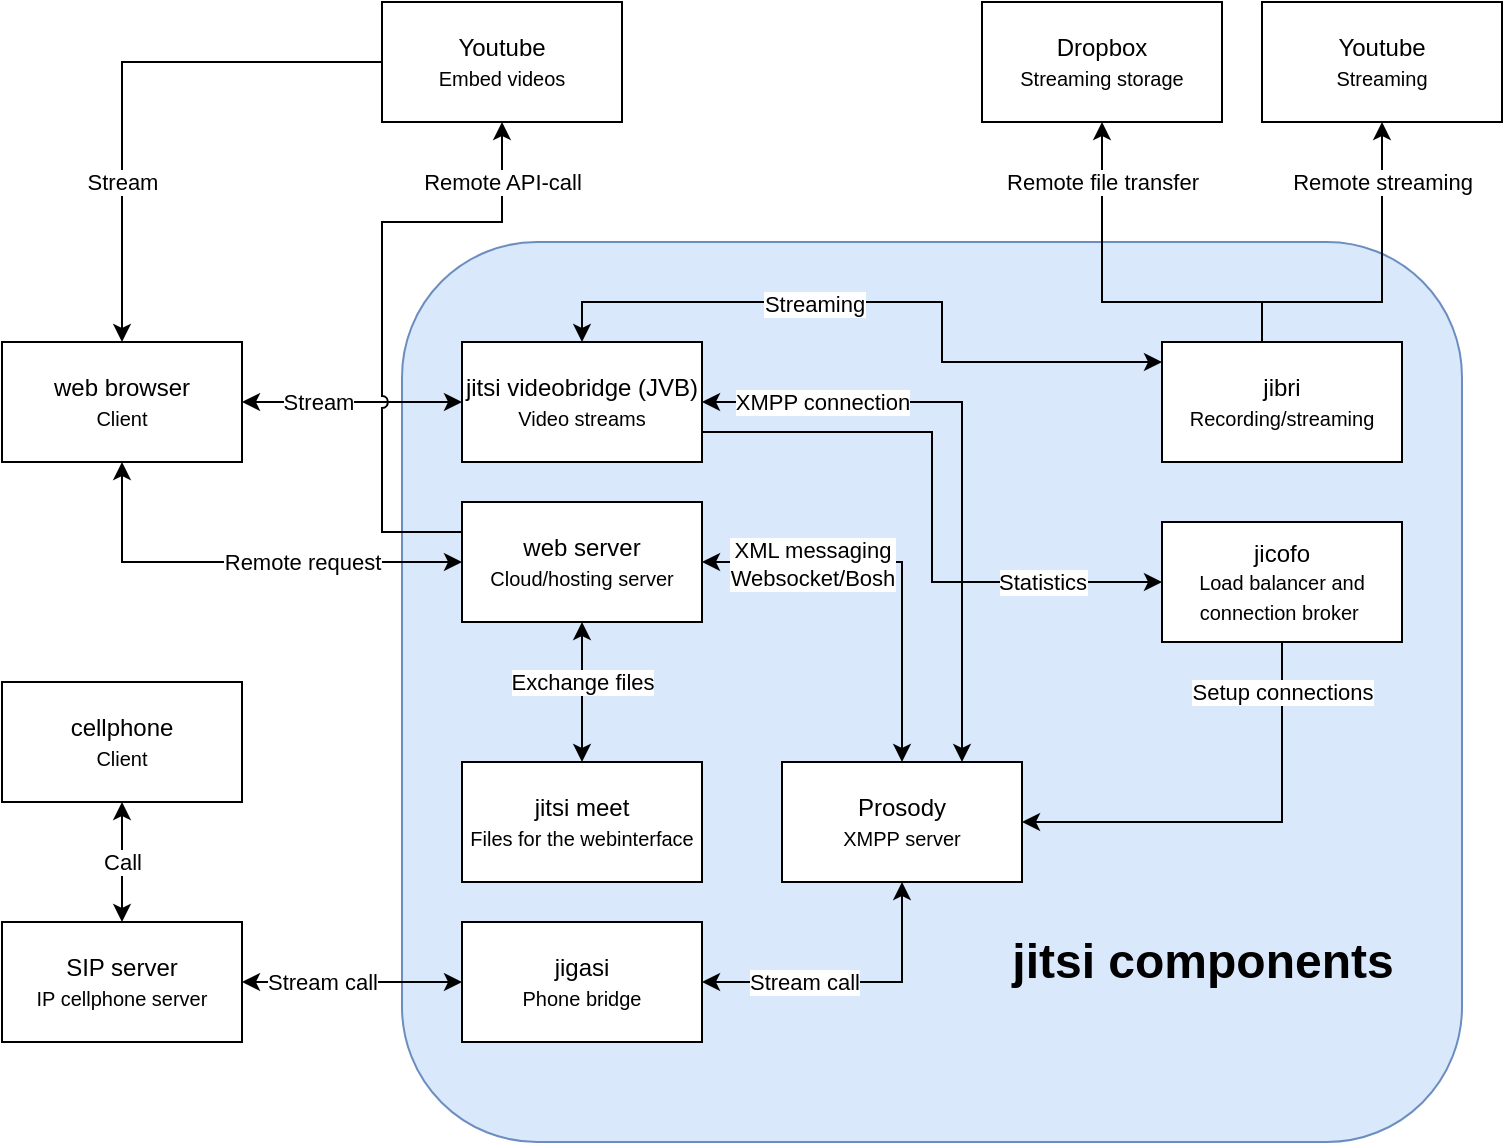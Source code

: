<mxfile version="23.1.1" type="device">
  <diagram id="QXML6594KEP0QQHdTgZ6" name="Page-1">
    <mxGraphModel dx="2954" dy="1155" grid="1" gridSize="10" guides="1" tooltips="1" connect="1" arrows="1" fold="1" page="1" pageScale="1" pageWidth="850" pageHeight="1100" math="0" shadow="0">
      <root>
        <mxCell id="0" />
        <mxCell id="1" parent="0" />
        <mxCell id="pvUubUURSTh6FhMX2Ca3-26" value="" style="rounded=1;whiteSpace=wrap;html=1;fillColor=#dae8fc;strokeColor=#6c8ebf;" parent="1" vertex="1">
          <mxGeometry x="220" y="140" width="530" height="450" as="geometry" />
        </mxCell>
        <mxCell id="pvUubUURSTh6FhMX2Ca3-68" value="" style="edgeStyle=orthogonalEdgeStyle;rounded=0;jumpStyle=arc;orthogonalLoop=1;jettySize=auto;html=1;startArrow=classic;startFill=1;endArrow=classic;endFill=1;" parent="1" source="pvUubUURSTh6FhMX2Ca3-1" target="pvUubUURSTh6FhMX2Ca3-10" edge="1">
          <mxGeometry relative="1" as="geometry">
            <Array as="points">
              <mxPoint x="310" y="380" />
              <mxPoint x="310" y="380" />
            </Array>
          </mxGeometry>
        </mxCell>
        <mxCell id="pvUubUURSTh6FhMX2Ca3-69" value="Exchange files" style="edgeLabel;html=1;align=center;verticalAlign=middle;resizable=0;points=[];" parent="pvUubUURSTh6FhMX2Ca3-68" vertex="1" connectable="0">
          <mxGeometry x="-0.243" y="1" relative="1" as="geometry">
            <mxPoint x="1" y="-13.33" as="offset" />
          </mxGeometry>
        </mxCell>
        <mxCell id="pvUubUURSTh6FhMX2Ca3-1" value="jitsi meet&lt;br&gt;&lt;font style=&quot;font-size: 10px&quot;&gt;Files for the webinterface&lt;/font&gt;" style="rounded=0;whiteSpace=wrap;html=1;" parent="1" vertex="1">
          <mxGeometry x="250" y="400" width="120" height="60" as="geometry" />
        </mxCell>
        <mxCell id="pvUubUURSTh6FhMX2Ca3-72" style="edgeStyle=orthogonalEdgeStyle;rounded=0;jumpStyle=arc;orthogonalLoop=1;jettySize=auto;html=1;exitX=1;exitY=0.5;exitDx=0;exitDy=0;entryX=0.75;entryY=0;entryDx=0;entryDy=0;startArrow=classic;startFill=1;endArrow=classic;endFill=1;" parent="1" source="pvUubUURSTh6FhMX2Ca3-2" target="pvUubUURSTh6FhMX2Ca3-7" edge="1">
          <mxGeometry relative="1" as="geometry" />
        </mxCell>
        <mxCell id="pvUubUURSTh6FhMX2Ca3-73" value="XMPP connection" style="edgeLabel;html=1;align=center;verticalAlign=middle;resizable=0;points=[];" parent="pvUubUURSTh6FhMX2Ca3-72" vertex="1" connectable="0">
          <mxGeometry x="0.528" y="-1" relative="1" as="geometry">
            <mxPoint x="-69" y="-107" as="offset" />
          </mxGeometry>
        </mxCell>
        <mxCell id="pvUubUURSTh6FhMX2Ca3-2" value="jitsi videobridge (JVB)&lt;br style=&quot;font-size: 10px&quot;&gt;&lt;font size=&quot;1&quot;&gt;Video streams&lt;/font&gt;" style="rounded=0;whiteSpace=wrap;html=1;" parent="1" vertex="1">
          <mxGeometry x="250" y="190" width="120" height="60" as="geometry" />
        </mxCell>
        <mxCell id="pvUubUURSTh6FhMX2Ca3-66" style="edgeStyle=orthogonalEdgeStyle;rounded=0;jumpStyle=arc;orthogonalLoop=1;jettySize=auto;html=1;exitX=0.5;exitY=1;exitDx=0;exitDy=0;entryX=1;entryY=0.5;entryDx=0;entryDy=0;startArrow=none;startFill=0;endArrow=classic;endFill=1;" parent="1" source="pvUubUURSTh6FhMX2Ca3-3" target="pvUubUURSTh6FhMX2Ca3-7" edge="1">
          <mxGeometry relative="1" as="geometry">
            <mxPoint x="660" y="370" as="sourcePoint" />
          </mxGeometry>
        </mxCell>
        <mxCell id="pvUubUURSTh6FhMX2Ca3-67" value="Setup connections" style="edgeLabel;html=1;align=center;verticalAlign=middle;resizable=0;points=[];" parent="pvUubUURSTh6FhMX2Ca3-66" vertex="1" connectable="0">
          <mxGeometry x="-0.052" y="-1" relative="1" as="geometry">
            <mxPoint x="14.17" y="-64" as="offset" />
          </mxGeometry>
        </mxCell>
        <mxCell id="2ZsEMSk0iOmP3PPSOyZ0-1" style="edgeStyle=orthogonalEdgeStyle;rounded=0;orthogonalLoop=1;jettySize=auto;html=1;exitX=0;exitY=0.5;exitDx=0;exitDy=0;entryX=1;entryY=0.75;entryDx=0;entryDy=0;startArrow=classic;startFill=1;endArrow=none;endFill=0;" parent="1" source="pvUubUURSTh6FhMX2Ca3-3" target="pvUubUURSTh6FhMX2Ca3-2" edge="1">
          <mxGeometry relative="1" as="geometry" />
        </mxCell>
        <mxCell id="2ZsEMSk0iOmP3PPSOyZ0-2" value="Statistics" style="edgeLabel;html=1;align=center;verticalAlign=middle;resizable=0;points=[];" parent="2ZsEMSk0iOmP3PPSOyZ0-1" vertex="1" connectable="0">
          <mxGeometry x="-0.705" y="1" relative="1" as="geometry">
            <mxPoint x="-15" y="-1" as="offset" />
          </mxGeometry>
        </mxCell>
        <mxCell id="pvUubUURSTh6FhMX2Ca3-3" value="jicofo&lt;br&gt;&lt;font style=&quot;font-size: 10px&quot;&gt;Load balancer and connection broker&amp;nbsp;&lt;/font&gt;" style="rounded=0;whiteSpace=wrap;html=1;" parent="1" vertex="1">
          <mxGeometry x="600" y="280" width="120" height="60" as="geometry" />
        </mxCell>
        <mxCell id="pvUubUURSTh6FhMX2Ca3-19" style="edgeStyle=orthogonalEdgeStyle;rounded=0;orthogonalLoop=1;jettySize=auto;html=1;entryX=0.5;entryY=0;entryDx=0;entryDy=0;startArrow=classic;startFill=1;" parent="1" source="pvUubUURSTh6FhMX2Ca3-4" target="pvUubUURSTh6FhMX2Ca3-2" edge="1">
          <mxGeometry relative="1" as="geometry">
            <Array as="points">
              <mxPoint x="490" y="200" />
              <mxPoint x="490" y="170" />
              <mxPoint x="310" y="170" />
            </Array>
          </mxGeometry>
        </mxCell>
        <mxCell id="pvUubUURSTh6FhMX2Ca3-54" value="Streaming" style="edgeLabel;html=1;align=center;verticalAlign=middle;resizable=0;points=[];" parent="pvUubUURSTh6FhMX2Ca3-19" vertex="1" connectable="0">
          <mxGeometry x="0.063" y="1" relative="1" as="geometry">
            <mxPoint x="-24" as="offset" />
          </mxGeometry>
        </mxCell>
        <mxCell id="pvUubUURSTh6FhMX2Ca3-55" style="edgeStyle=orthogonalEdgeStyle;rounded=0;jumpStyle=arc;orthogonalLoop=1;jettySize=auto;html=1;entryX=0.5;entryY=1;entryDx=0;entryDy=0;startArrow=none;startFill=0;endArrow=classic;endFill=1;" parent="1" source="pvUubUURSTh6FhMX2Ca3-4" target="pvUubUURSTh6FhMX2Ca3-34" edge="1">
          <mxGeometry relative="1" as="geometry">
            <Array as="points">
              <mxPoint x="650" y="170" />
              <mxPoint x="570" y="170" />
            </Array>
          </mxGeometry>
        </mxCell>
        <mxCell id="pvUubUURSTh6FhMX2Ca3-56" value="Remote file transfer" style="edgeLabel;html=1;align=center;verticalAlign=middle;resizable=0;points=[];" parent="pvUubUURSTh6FhMX2Ca3-55" vertex="1" connectable="0">
          <mxGeometry x="0.646" y="2" relative="1" as="geometry">
            <mxPoint x="2" y="-3.33" as="offset" />
          </mxGeometry>
        </mxCell>
        <mxCell id="pvUubUURSTh6FhMX2Ca3-57" style="edgeStyle=orthogonalEdgeStyle;rounded=0;jumpStyle=arc;orthogonalLoop=1;jettySize=auto;html=1;exitX=0.5;exitY=0;exitDx=0;exitDy=0;entryX=0.5;entryY=1;entryDx=0;entryDy=0;startArrow=none;startFill=0;endArrow=classic;endFill=1;" parent="1" source="pvUubUURSTh6FhMX2Ca3-4" target="pvUubUURSTh6FhMX2Ca3-33" edge="1">
          <mxGeometry relative="1" as="geometry">
            <Array as="points">
              <mxPoint x="650" y="170" />
              <mxPoint x="710" y="170" />
            </Array>
          </mxGeometry>
        </mxCell>
        <mxCell id="pvUubUURSTh6FhMX2Ca3-58" value="Remote streaming" style="edgeLabel;html=1;align=center;verticalAlign=middle;resizable=0;points=[];" parent="pvUubUURSTh6FhMX2Ca3-57" vertex="1" connectable="0">
          <mxGeometry x="0.594" relative="1" as="geometry">
            <mxPoint y="-6.67" as="offset" />
          </mxGeometry>
        </mxCell>
        <mxCell id="pvUubUURSTh6FhMX2Ca3-4" value="jibri&lt;br style=&quot;font-size: 7px&quot;&gt;&lt;font size=&quot;1&quot;&gt;Recording/streaming&lt;/font&gt;" style="rounded=0;whiteSpace=wrap;html=1;" parent="1" vertex="1">
          <mxGeometry x="600" y="190" width="120" height="60" as="geometry" />
        </mxCell>
        <mxCell id="pvUubUURSTh6FhMX2Ca3-21" value="" style="edgeStyle=orthogonalEdgeStyle;rounded=0;orthogonalLoop=1;jettySize=auto;html=1;startArrow=classic;startFill=1;" parent="1" source="pvUubUURSTh6FhMX2Ca3-5" target="pvUubUURSTh6FhMX2Ca3-6" edge="1">
          <mxGeometry relative="1" as="geometry" />
        </mxCell>
        <mxCell id="pvUubUURSTh6FhMX2Ca3-61" value="Stream call" style="edgeLabel;html=1;align=center;verticalAlign=middle;resizable=0;points=[];" parent="pvUubUURSTh6FhMX2Ca3-21" vertex="1" connectable="0">
          <mxGeometry x="-0.304" y="-1" relative="1" as="geometry">
            <mxPoint x="1.67" y="-1" as="offset" />
          </mxGeometry>
        </mxCell>
        <mxCell id="pvUubUURSTh6FhMX2Ca3-5" value="SIP server&lt;br style=&quot;font-size: 10px&quot;&gt;&lt;font size=&quot;1&quot;&gt;IP cellphone server&lt;/font&gt;" style="rounded=0;whiteSpace=wrap;html=1;" parent="1" vertex="1">
          <mxGeometry x="20" y="480" width="120" height="60" as="geometry" />
        </mxCell>
        <mxCell id="pvUubUURSTh6FhMX2Ca3-22" value="" style="edgeStyle=orthogonalEdgeStyle;rounded=0;orthogonalLoop=1;jettySize=auto;html=1;startArrow=classic;startFill=1;" parent="1" source="pvUubUURSTh6FhMX2Ca3-6" target="pvUubUURSTh6FhMX2Ca3-7" edge="1">
          <mxGeometry relative="1" as="geometry" />
        </mxCell>
        <mxCell id="pvUubUURSTh6FhMX2Ca3-62" value="Stream call" style="edgeLabel;html=1;align=center;verticalAlign=middle;resizable=0;points=[];" parent="pvUubUURSTh6FhMX2Ca3-22" vertex="1" connectable="0">
          <mxGeometry x="-0.108" y="-1" relative="1" as="geometry">
            <mxPoint x="-16.67" y="-1" as="offset" />
          </mxGeometry>
        </mxCell>
        <mxCell id="pvUubUURSTh6FhMX2Ca3-6" value="jigasi&lt;br style=&quot;font-size: 10px&quot;&gt;&lt;font size=&quot;1&quot;&gt;Phone bridge&lt;/font&gt;" style="rounded=0;whiteSpace=wrap;html=1;" parent="1" vertex="1">
          <mxGeometry x="250" y="480" width="120" height="60" as="geometry" />
        </mxCell>
        <mxCell id="pvUubUURSTh6FhMX2Ca3-14" style="edgeStyle=orthogonalEdgeStyle;rounded=0;orthogonalLoop=1;jettySize=auto;html=1;exitX=0.5;exitY=0;exitDx=0;exitDy=0;entryX=1;entryY=0.5;entryDx=0;entryDy=0;startArrow=classic;startFill=1;" parent="1" source="pvUubUURSTh6FhMX2Ca3-7" target="pvUubUURSTh6FhMX2Ca3-10" edge="1">
          <mxGeometry relative="1" as="geometry" />
        </mxCell>
        <mxCell id="pvUubUURSTh6FhMX2Ca3-74" value="XML messaging&lt;br&gt;Websocket/Bosh" style="edgeLabel;html=1;align=center;verticalAlign=middle;resizable=0;points=[];" parent="pvUubUURSTh6FhMX2Ca3-14" vertex="1" connectable="0">
          <mxGeometry x="-0.668" y="2" relative="1" as="geometry">
            <mxPoint x="-43" y="-66.67" as="offset" />
          </mxGeometry>
        </mxCell>
        <mxCell id="pvUubUURSTh6FhMX2Ca3-7" value="Prosody&lt;br style=&quot;font-size: 10px&quot;&gt;&lt;font size=&quot;1&quot;&gt;XMPP server&lt;/font&gt;" style="rounded=0;whiteSpace=wrap;html=1;" parent="1" vertex="1">
          <mxGeometry x="410" y="400" width="120" height="60" as="geometry" />
        </mxCell>
        <mxCell id="pvUubUURSTh6FhMX2Ca3-30" style="edgeStyle=orthogonalEdgeStyle;rounded=0;orthogonalLoop=1;jettySize=auto;html=1;entryX=0;entryY=0.5;entryDx=0;entryDy=0;startArrow=classic;startFill=1;" parent="1" source="pvUubUURSTh6FhMX2Ca3-8" target="pvUubUURSTh6FhMX2Ca3-10" edge="1">
          <mxGeometry relative="1" as="geometry">
            <Array as="points">
              <mxPoint x="80" y="300" />
            </Array>
          </mxGeometry>
        </mxCell>
        <mxCell id="pvUubUURSTh6FhMX2Ca3-49" value="Remote request" style="edgeLabel;html=1;align=center;verticalAlign=middle;resizable=0;points=[];" parent="pvUubUURSTh6FhMX2Ca3-30" vertex="1" connectable="0">
          <mxGeometry x="0.147" y="1" relative="1" as="geometry">
            <mxPoint x="14.17" y="1" as="offset" />
          </mxGeometry>
        </mxCell>
        <mxCell id="pvUubUURSTh6FhMX2Ca3-31" style="edgeStyle=orthogonalEdgeStyle;rounded=0;orthogonalLoop=1;jettySize=auto;html=1;entryX=0;entryY=0.5;entryDx=0;entryDy=0;startArrow=classic;startFill=1;" parent="1" source="pvUubUURSTh6FhMX2Ca3-8" target="pvUubUURSTh6FhMX2Ca3-2" edge="1">
          <mxGeometry relative="1" as="geometry" />
        </mxCell>
        <mxCell id="pvUubUURSTh6FhMX2Ca3-50" value="Stream" style="edgeLabel;html=1;align=center;verticalAlign=middle;resizable=0;points=[];" parent="pvUubUURSTh6FhMX2Ca3-31" vertex="1" connectable="0">
          <mxGeometry x="-0.23" y="1" relative="1" as="geometry">
            <mxPoint x="-5" y="1" as="offset" />
          </mxGeometry>
        </mxCell>
        <mxCell id="pvUubUURSTh6FhMX2Ca3-8" value="web browser&lt;br&gt;&lt;font style=&quot;font-size: 10px&quot;&gt;Client&lt;/font&gt;" style="rounded=0;whiteSpace=wrap;html=1;" parent="1" vertex="1">
          <mxGeometry x="20" y="190" width="120" height="60" as="geometry" />
        </mxCell>
        <mxCell id="pvUubUURSTh6FhMX2Ca3-20" value="" style="edgeStyle=orthogonalEdgeStyle;rounded=0;orthogonalLoop=1;jettySize=auto;html=1;startArrow=classic;startFill=1;" parent="1" source="pvUubUURSTh6FhMX2Ca3-9" target="pvUubUURSTh6FhMX2Ca3-5" edge="1">
          <mxGeometry relative="1" as="geometry">
            <Array as="points">
              <mxPoint x="80" y="460" />
              <mxPoint x="80" y="460" />
            </Array>
          </mxGeometry>
        </mxCell>
        <mxCell id="pvUubUURSTh6FhMX2Ca3-59" value="Call" style="edgeLabel;html=1;align=center;verticalAlign=middle;resizable=0;points=[];" parent="pvUubUURSTh6FhMX2Ca3-20" vertex="1" connectable="0">
          <mxGeometry x="0.195" y="-1" relative="1" as="geometry">
            <mxPoint x="1" y="-5.83" as="offset" />
          </mxGeometry>
        </mxCell>
        <mxCell id="pvUubUURSTh6FhMX2Ca3-9" value="cellphone&lt;br style=&quot;font-size: 10px&quot;&gt;&lt;font size=&quot;1&quot;&gt;Client&lt;/font&gt;" style="rounded=0;whiteSpace=wrap;html=1;" parent="1" vertex="1">
          <mxGeometry x="20" y="360" width="120" height="60" as="geometry" />
        </mxCell>
        <mxCell id="pvUubUURSTh6FhMX2Ca3-42" style="edgeStyle=orthogonalEdgeStyle;rounded=0;jumpStyle=arc;orthogonalLoop=1;jettySize=auto;html=1;exitX=0;exitY=0.25;exitDx=0;exitDy=0;entryX=0.5;entryY=1;entryDx=0;entryDy=0;startArrow=none;startFill=0;" parent="1" source="pvUubUURSTh6FhMX2Ca3-10" target="pvUubUURSTh6FhMX2Ca3-32" edge="1">
          <mxGeometry relative="1" as="geometry">
            <Array as="points">
              <mxPoint x="210" y="285" />
              <mxPoint x="210" y="130" />
              <mxPoint x="270" y="130" />
            </Array>
          </mxGeometry>
        </mxCell>
        <mxCell id="pvUubUURSTh6FhMX2Ca3-48" value="Remote API-call" style="edgeLabel;html=1;align=center;verticalAlign=middle;resizable=0;points=[];" parent="pvUubUURSTh6FhMX2Ca3-42" vertex="1" connectable="0">
          <mxGeometry x="0.045" relative="1" as="geometry">
            <mxPoint x="60" y="-55.83" as="offset" />
          </mxGeometry>
        </mxCell>
        <mxCell id="pvUubUURSTh6FhMX2Ca3-10" value="web server&lt;br style=&quot;font-size: 10px&quot;&gt;&lt;font size=&quot;1&quot;&gt;Cloud/hosting server&lt;/font&gt;" style="rounded=0;whiteSpace=wrap;html=1;" parent="1" vertex="1">
          <mxGeometry x="250" y="270" width="120" height="60" as="geometry" />
        </mxCell>
        <mxCell id="pvUubUURSTh6FhMX2Ca3-28" value="jitsi components" style="text;strokeColor=none;fillColor=none;html=1;fontSize=24;fontStyle=1;verticalAlign=middle;align=center;" parent="1" vertex="1">
          <mxGeometry x="510" y="480" width="220" height="40" as="geometry" />
        </mxCell>
        <mxCell id="pvUubUURSTh6FhMX2Ca3-40" style="edgeStyle=orthogonalEdgeStyle;rounded=0;jumpStyle=arc;orthogonalLoop=1;jettySize=auto;html=1;startArrow=none;startFill=0;entryX=0.5;entryY=0;entryDx=0;entryDy=0;" parent="1" source="pvUubUURSTh6FhMX2Ca3-32" target="pvUubUURSTh6FhMX2Ca3-8" edge="1">
          <mxGeometry relative="1" as="geometry">
            <mxPoint x="100" y="180" as="targetPoint" />
            <Array as="points">
              <mxPoint x="80" y="50" />
            </Array>
          </mxGeometry>
        </mxCell>
        <mxCell id="pvUubUURSTh6FhMX2Ca3-47" value="Stream" style="edgeLabel;html=1;align=center;verticalAlign=middle;resizable=0;points=[];" parent="pvUubUURSTh6FhMX2Ca3-40" vertex="1" connectable="0">
          <mxGeometry x="0.1" y="-1" relative="1" as="geometry">
            <mxPoint x="1" y="41.67" as="offset" />
          </mxGeometry>
        </mxCell>
        <mxCell id="pvUubUURSTh6FhMX2Ca3-32" value="Youtube&lt;br style=&quot;font-size: 7px&quot;&gt;&lt;font size=&quot;1&quot;&gt;Embed videos&lt;/font&gt;" style="rounded=0;whiteSpace=wrap;html=1;" parent="1" vertex="1">
          <mxGeometry x="210" y="20" width="120" height="60" as="geometry" />
        </mxCell>
        <mxCell id="pvUubUURSTh6FhMX2Ca3-33" value="Youtube&lt;br style=&quot;font-size: 7px&quot;&gt;&lt;font size=&quot;1&quot;&gt;Streaming&lt;/font&gt;" style="rounded=0;whiteSpace=wrap;html=1;" parent="1" vertex="1">
          <mxGeometry x="650" y="20" width="120" height="60" as="geometry" />
        </mxCell>
        <mxCell id="pvUubUURSTh6FhMX2Ca3-34" value="Dropbox&lt;br style=&quot;font-size: 7px&quot;&gt;&lt;font size=&quot;1&quot;&gt;Streaming storage&lt;/font&gt;" style="rounded=0;whiteSpace=wrap;html=1;" parent="1" vertex="1">
          <mxGeometry x="510" y="20" width="120" height="60" as="geometry" />
        </mxCell>
      </root>
    </mxGraphModel>
  </diagram>
</mxfile>

